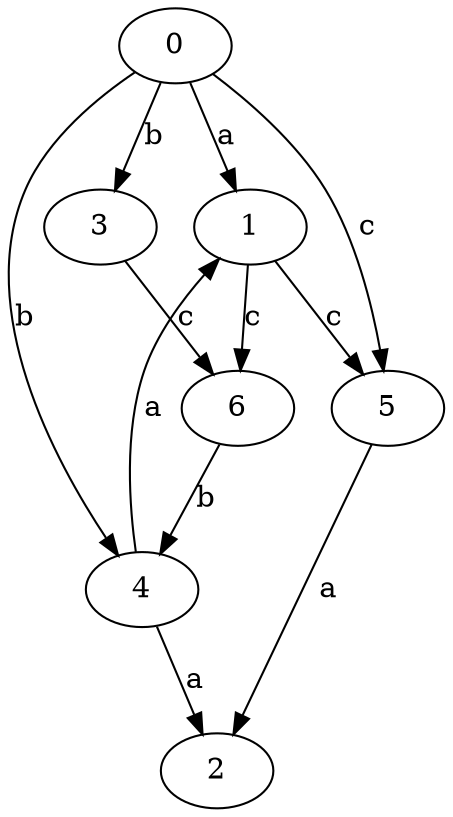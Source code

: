 strict digraph  {
0;
1;
2;
3;
4;
5;
6;
0 -> 1  [label=a];
0 -> 3  [label=b];
0 -> 4  [label=b];
0 -> 5  [label=c];
1 -> 5  [label=c];
1 -> 6  [label=c];
3 -> 6  [label=c];
4 -> 1  [label=a];
4 -> 2  [label=a];
5 -> 2  [label=a];
6 -> 4  [label=b];
}
